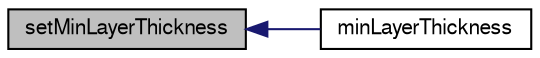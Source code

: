 digraph "setMinLayerThickness"
{
  bgcolor="transparent";
  edge [fontname="FreeSans",fontsize="10",labelfontname="FreeSans",labelfontsize="10"];
  node [fontname="FreeSans",fontsize="10",shape=record];
  rankdir="LR";
  Node216 [label="setMinLayerThickness",height=0.2,width=0.4,color="black", fillcolor="grey75", style="filled", fontcolor="black"];
  Node216 -> Node217 [dir="back",color="midnightblue",fontsize="10",style="solid",fontname="FreeSans"];
  Node217 [label="minLayerThickness",height=0.2,width=0.4,color="black",URL="$a21462.html#ac10d3c961b0e79f68ac5cbab12d26111",tooltip="Return min layer thickness which triggers removal. "];
}
